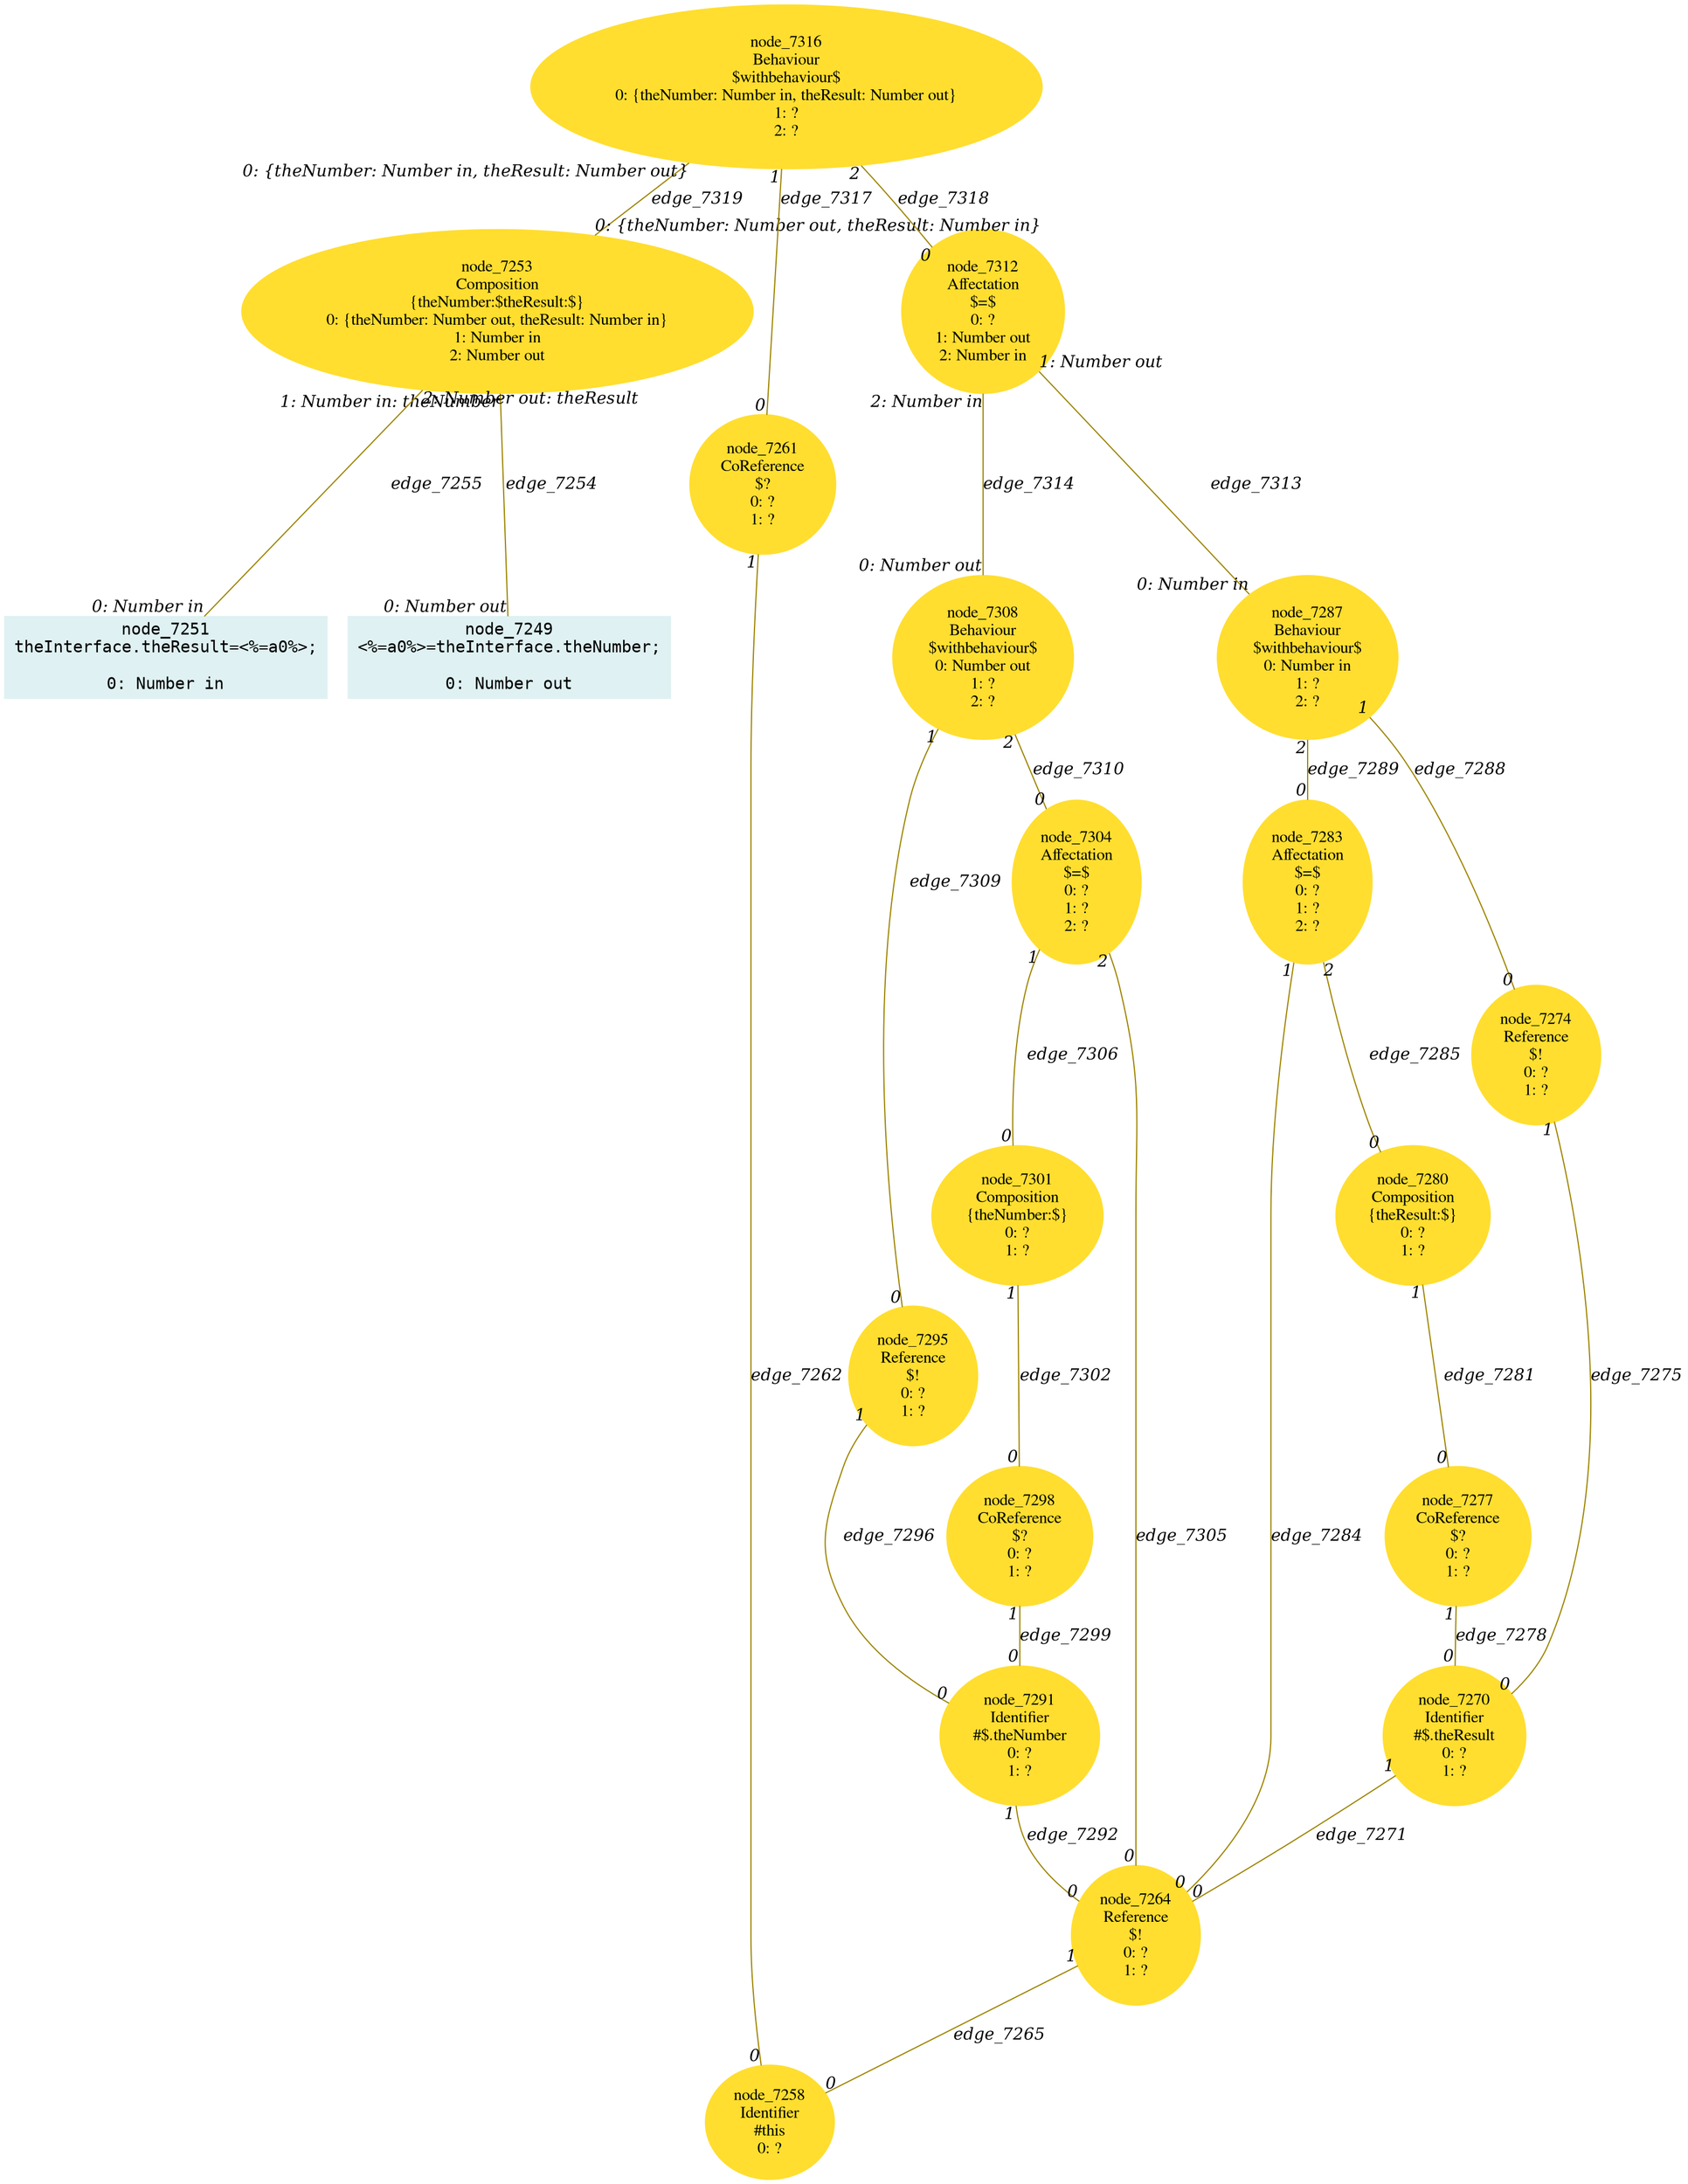 digraph g{node_7249 [shape="box", style="filled", color="#dff1f2", fontname="Courier", label="node_7249
<%=a0%>=theInterface.theNumber;

0: Number out" ]
node_7251 [shape="box", style="filled", color="#dff1f2", fontname="Courier", label="node_7251
theInterface.theResult=<%=a0%>;

0: Number in" ]
node_7253 [shape="ellipse", style="filled", color="#ffde2f", fontname="Times", label="node_7253
Composition
{theNumber:$theResult:$}
0: {theNumber: Number out, theResult: Number in}
1: Number in
2: Number out" ]
node_7258 [shape="ellipse", style="filled", color="#ffde2f", fontname="Times", label="node_7258
Identifier
#this
0: ?" ]
node_7261 [shape="ellipse", style="filled", color="#ffde2f", fontname="Times", label="node_7261
CoReference
$?
0: ?
1: ?" ]
node_7264 [shape="ellipse", style="filled", color="#ffde2f", fontname="Times", label="node_7264
Reference
$!
0: ?
1: ?" ]
node_7270 [shape="ellipse", style="filled", color="#ffde2f", fontname="Times", label="node_7270
Identifier
#$.theResult
0: ?
1: ?" ]
node_7274 [shape="ellipse", style="filled", color="#ffde2f", fontname="Times", label="node_7274
Reference
$!
0: ?
1: ?" ]
node_7277 [shape="ellipse", style="filled", color="#ffde2f", fontname="Times", label="node_7277
CoReference
$?
0: ?
1: ?" ]
node_7280 [shape="ellipse", style="filled", color="#ffde2f", fontname="Times", label="node_7280
Composition
{theResult:$}
0: ?
1: ?" ]
node_7283 [shape="ellipse", style="filled", color="#ffde2f", fontname="Times", label="node_7283
Affectation
$=$
0: ?
1: ?
2: ?" ]
node_7287 [shape="ellipse", style="filled", color="#ffde2f", fontname="Times", label="node_7287
Behaviour
$withbehaviour$
0: Number in
1: ?
2: ?" ]
node_7291 [shape="ellipse", style="filled", color="#ffde2f", fontname="Times", label="node_7291
Identifier
#$.theNumber
0: ?
1: ?" ]
node_7295 [shape="ellipse", style="filled", color="#ffde2f", fontname="Times", label="node_7295
Reference
$!
0: ?
1: ?" ]
node_7298 [shape="ellipse", style="filled", color="#ffde2f", fontname="Times", label="node_7298
CoReference
$?
0: ?
1: ?" ]
node_7301 [shape="ellipse", style="filled", color="#ffde2f", fontname="Times", label="node_7301
Composition
{theNumber:$}
0: ?
1: ?" ]
node_7304 [shape="ellipse", style="filled", color="#ffde2f", fontname="Times", label="node_7304
Affectation
$=$
0: ?
1: ?
2: ?" ]
node_7308 [shape="ellipse", style="filled", color="#ffde2f", fontname="Times", label="node_7308
Behaviour
$withbehaviour$
0: Number out
1: ?
2: ?" ]
node_7312 [shape="ellipse", style="filled", color="#ffde2f", fontname="Times", label="node_7312
Affectation
$=$
0: ?
1: Number out
2: Number in" ]
node_7316 [shape="ellipse", style="filled", color="#ffde2f", fontname="Times", label="node_7316
Behaviour
$withbehaviour$
0: {theNumber: Number in, theResult: Number out}
1: ?
2: ?" ]
node_7253 -> node_7249 [dir=none, arrowHead=none, fontname="Times-Italic", arrowsize=1, color="#9d8400", label="edge_7254",  headlabel="0: Number out", taillabel="1: Number in: theNumber" ]
node_7253 -> node_7251 [dir=none, arrowHead=none, fontname="Times-Italic", arrowsize=1, color="#9d8400", label="edge_7255",  headlabel="0: Number in", taillabel="2: Number out: theResult" ]
node_7261 -> node_7258 [dir=none, arrowHead=none, fontname="Times-Italic", arrowsize=1, color="#9d8400", label="edge_7262",  headlabel="0", taillabel="1" ]
node_7264 -> node_7258 [dir=none, arrowHead=none, fontname="Times-Italic", arrowsize=1, color="#9d8400", label="edge_7265",  headlabel="0", taillabel="1" ]
node_7270 -> node_7264 [dir=none, arrowHead=none, fontname="Times-Italic", arrowsize=1, color="#9d8400", label="edge_7271",  headlabel="0", taillabel="1" ]
node_7274 -> node_7270 [dir=none, arrowHead=none, fontname="Times-Italic", arrowsize=1, color="#9d8400", label="edge_7275",  headlabel="0", taillabel="1" ]
node_7277 -> node_7270 [dir=none, arrowHead=none, fontname="Times-Italic", arrowsize=1, color="#9d8400", label="edge_7278",  headlabel="0", taillabel="1" ]
node_7280 -> node_7277 [dir=none, arrowHead=none, fontname="Times-Italic", arrowsize=1, color="#9d8400", label="edge_7281",  headlabel="0", taillabel="1" ]
node_7283 -> node_7264 [dir=none, arrowHead=none, fontname="Times-Italic", arrowsize=1, color="#9d8400", label="edge_7284",  headlabel="0", taillabel="1" ]
node_7283 -> node_7280 [dir=none, arrowHead=none, fontname="Times-Italic", arrowsize=1, color="#9d8400", label="edge_7285",  headlabel="0", taillabel="2" ]
node_7287 -> node_7274 [dir=none, arrowHead=none, fontname="Times-Italic", arrowsize=1, color="#9d8400", label="edge_7288",  headlabel="0", taillabel="1" ]
node_7287 -> node_7283 [dir=none, arrowHead=none, fontname="Times-Italic", arrowsize=1, color="#9d8400", label="edge_7289",  headlabel="0", taillabel="2" ]
node_7291 -> node_7264 [dir=none, arrowHead=none, fontname="Times-Italic", arrowsize=1, color="#9d8400", label="edge_7292",  headlabel="0", taillabel="1" ]
node_7295 -> node_7291 [dir=none, arrowHead=none, fontname="Times-Italic", arrowsize=1, color="#9d8400", label="edge_7296",  headlabel="0", taillabel="1" ]
node_7298 -> node_7291 [dir=none, arrowHead=none, fontname="Times-Italic", arrowsize=1, color="#9d8400", label="edge_7299",  headlabel="0", taillabel="1" ]
node_7301 -> node_7298 [dir=none, arrowHead=none, fontname="Times-Italic", arrowsize=1, color="#9d8400", label="edge_7302",  headlabel="0", taillabel="1" ]
node_7304 -> node_7264 [dir=none, arrowHead=none, fontname="Times-Italic", arrowsize=1, color="#9d8400", label="edge_7305",  headlabel="0", taillabel="2" ]
node_7304 -> node_7301 [dir=none, arrowHead=none, fontname="Times-Italic", arrowsize=1, color="#9d8400", label="edge_7306",  headlabel="0", taillabel="1" ]
node_7308 -> node_7295 [dir=none, arrowHead=none, fontname="Times-Italic", arrowsize=1, color="#9d8400", label="edge_7309",  headlabel="0", taillabel="1" ]
node_7308 -> node_7304 [dir=none, arrowHead=none, fontname="Times-Italic", arrowsize=1, color="#9d8400", label="edge_7310",  headlabel="0", taillabel="2" ]
node_7312 -> node_7287 [dir=none, arrowHead=none, fontname="Times-Italic", arrowsize=1, color="#9d8400", label="edge_7313",  headlabel="0: Number in", taillabel="1: Number out" ]
node_7312 -> node_7308 [dir=none, arrowHead=none, fontname="Times-Italic", arrowsize=1, color="#9d8400", label="edge_7314",  headlabel="0: Number out", taillabel="2: Number in" ]
node_7316 -> node_7261 [dir=none, arrowHead=none, fontname="Times-Italic", arrowsize=1, color="#9d8400", label="edge_7317",  headlabel="0", taillabel="1" ]
node_7316 -> node_7312 [dir=none, arrowHead=none, fontname="Times-Italic", arrowsize=1, color="#9d8400", label="edge_7318",  headlabel="0", taillabel="2" ]
node_7316 -> node_7253 [dir=none, arrowHead=none, fontname="Times-Italic", arrowsize=1, color="#9d8400", label="edge_7319",  headlabel="0: {theNumber: Number out, theResult: Number in}", taillabel="0: {theNumber: Number in, theResult: Number out}" ]
}